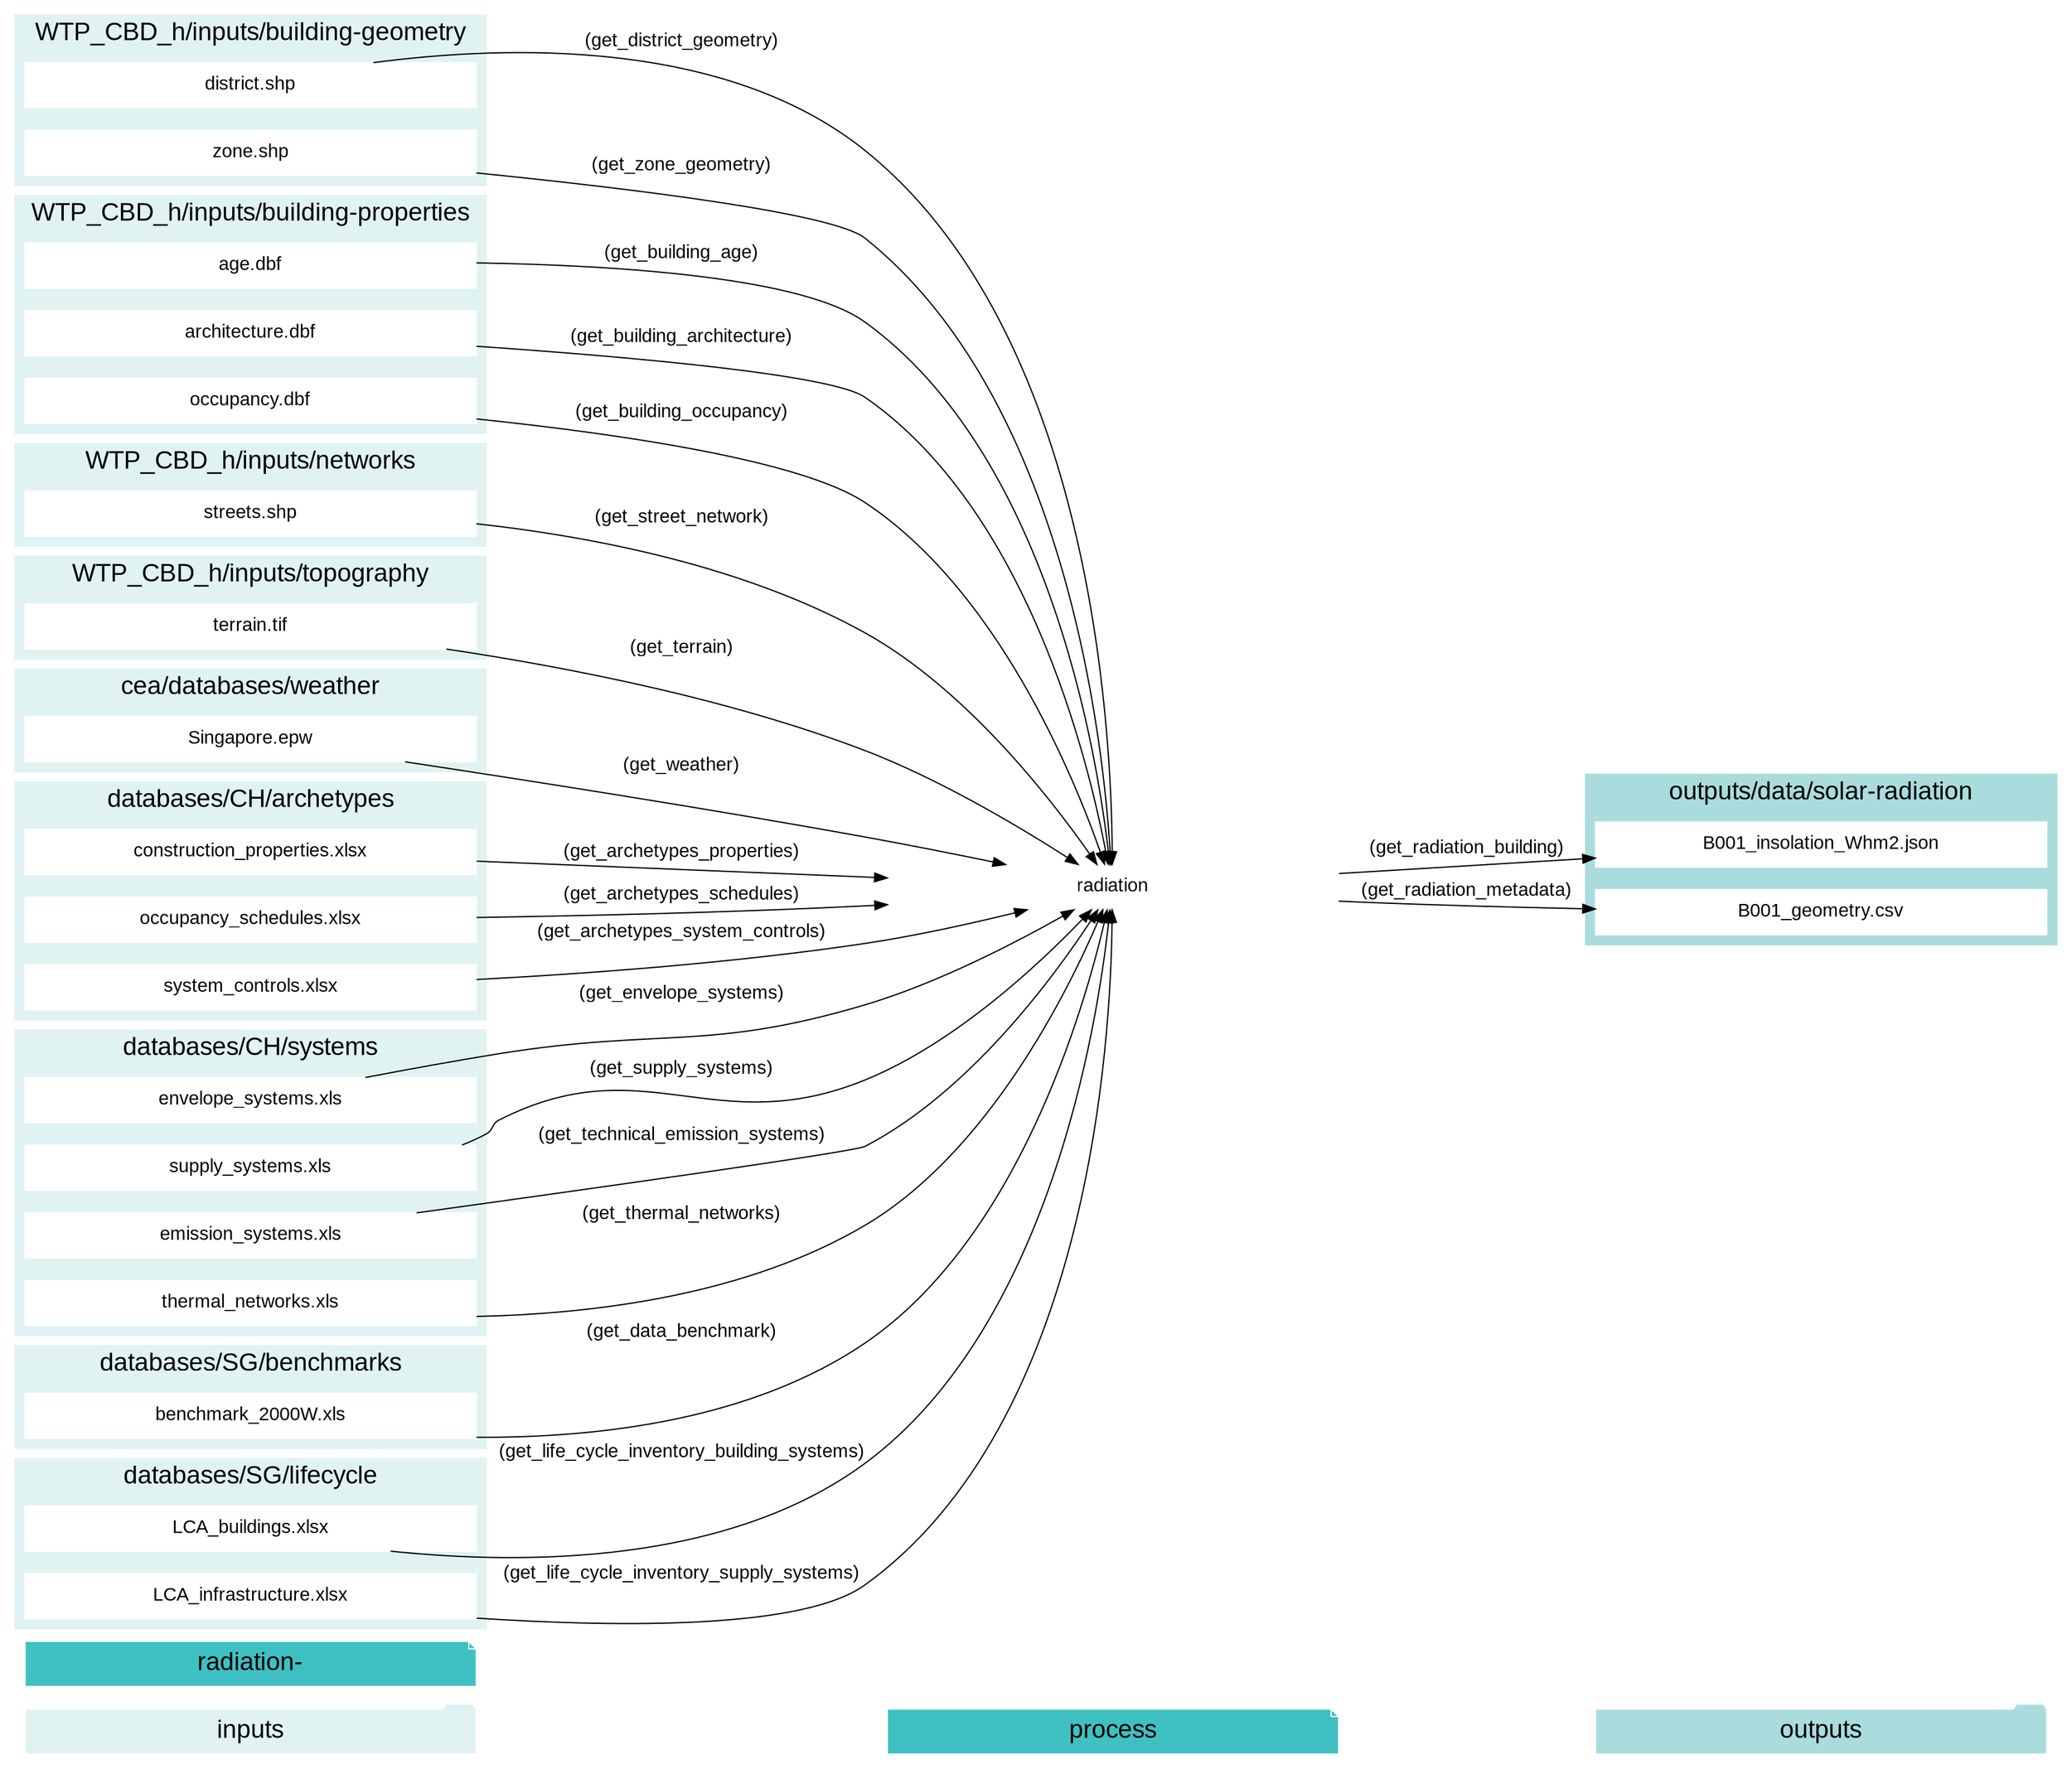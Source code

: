 digraph trace_inputlocator {
    rankdir="LR";
    graph [overlap=false, fontname=arial];
    node [shape=box, style=filled, color=white, fontsize=15, fontname=arial, fixedsize=true, width=5];
    edge [fontname=arial, fontsize = 15]
    newrank=true
    subgraph cluster_legend {
    fontsize=25
    style=invis
    "process"[style=filled, fillcolor="#3FC0C2", shape=note, fontsize=20, fontname="arial"]
    "inputs" [style=filled, shape=folder, color=white, fillcolor="#E1F2F2", fontsize=20]
    "outputs"[style=filled, shape=folder, color=white, fillcolor="#aadcdd", fontsize=20]
    "inputs"->"process"[style=invis]
    "process"->"outputs"[style=invis]
    }
    "radiation-"[style=filled, color=white, fillcolor="#3FC0C2", shape=note, fontsize=20, fontname=arial];
    subgraph cluster_0_in {
        style = filled;
        color = "#E1F2F2";
        fontsize = 20;
        rank=same;
        label="WTP_CBD_h/inputs/building-geometry";
        "district.shp"
        "zone.shp"
    }
    subgraph cluster_1_in {
        style = filled;
        color = "#E1F2F2";
        fontsize = 20;
        rank=same;
        label="WTP_CBD_h/inputs/building-properties";
        "age.dbf"
        "architecture.dbf"
        "occupancy.dbf"
    }
    subgraph cluster_2_in {
        style = filled;
        color = "#E1F2F2";
        fontsize = 20;
        rank=same;
        label="WTP_CBD_h/inputs/networks";
        "streets.shp"
    }
    subgraph cluster_3_in {
        style = filled;
        color = "#E1F2F2";
        fontsize = 20;
        rank=same;
        label="WTP_CBD_h/inputs/topography";
        "terrain.tif"
    }
    subgraph cluster_4_in {
        style = filled;
        color = "#E1F2F2";
        fontsize = 20;
        rank=same;
        label="cea/databases/weather";
        "Singapore.epw"
    }
    subgraph cluster_5_in {
        style = filled;
        color = "#E1F2F2";
        fontsize = 20;
        rank=same;
        label="databases/CH/archetypes";
        "construction_properties.xlsx"
        "occupancy_schedules.xlsx"
        "system_controls.xlsx"
    }
    subgraph cluster_6_in {
        style = filled;
        color = "#E1F2F2";
        fontsize = 20;
        rank=same;
        label="databases/CH/systems";
        "envelope_systems.xls"
        "supply_systems.xls"
        "emission_systems.xls"
        "thermal_networks.xls"
    }
    subgraph cluster_7_in {
        style = filled;
        color = "#E1F2F2";
        fontsize = 20;
        rank=same;
        label="databases/SG/benchmarks";
        "benchmark_2000W.xls"
    }
    subgraph cluster_8_in {
        style = filled;
        color = "#E1F2F2";
        fontsize = 20;
        rank=same;
        label="databases/SG/lifecycle";
        "LCA_buildings.xlsx"
        "LCA_infrastructure.xlsx"
    }
    subgraph cluster_9_out {
        style = filled;
        color = "#aadcdd";
        fontsize = 20;
        rank=same;
        label="outputs/data/solar-radiation";
        "B001_insolation_Whm2.json"
        "B001_geometry.csv"
    }
    "construction_properties.xlsx" -> "radiation"[label="(get_archetypes_properties)"]
    "occupancy_schedules.xlsx" -> "radiation"[label="(get_archetypes_schedules)"]
    "system_controls.xlsx" -> "radiation"[label="(get_archetypes_system_controls)"]
    "age.dbf" -> "radiation"[label="(get_building_age)"]
    "architecture.dbf" -> "radiation"[label="(get_building_architecture)"]
    "occupancy.dbf" -> "radiation"[label="(get_building_occupancy)"]
    "benchmark_2000W.xls" -> "radiation"[label="(get_data_benchmark)"]
    "district.shp" -> "radiation"[label="(get_district_geometry)"]
    "envelope_systems.xls" -> "radiation"[label="(get_envelope_systems)"]
    "LCA_buildings.xlsx" -> "radiation"[label="(get_life_cycle_inventory_building_systems)"]
    "LCA_infrastructure.xlsx" -> "radiation"[label="(get_life_cycle_inventory_supply_systems)"]
    "streets.shp" -> "radiation"[label="(get_street_network)"]
    "supply_systems.xls" -> "radiation"[label="(get_supply_systems)"]
    "emission_systems.xls" -> "radiation"[label="(get_technical_emission_systems)"]
    "terrain.tif" -> "radiation"[label="(get_terrain)"]
    "thermal_networks.xls" -> "radiation"[label="(get_thermal_networks)"]
    "Singapore.epw" -> "radiation"[label="(get_weather)"]
    "zone.shp" -> "radiation"[label="(get_zone_geometry)"]
    "radiation" -> "B001_insolation_Whm2.json"[label="(get_radiation_building)"]
    "radiation" -> "B001_geometry.csv"[label="(get_radiation_metadata)"]
    }